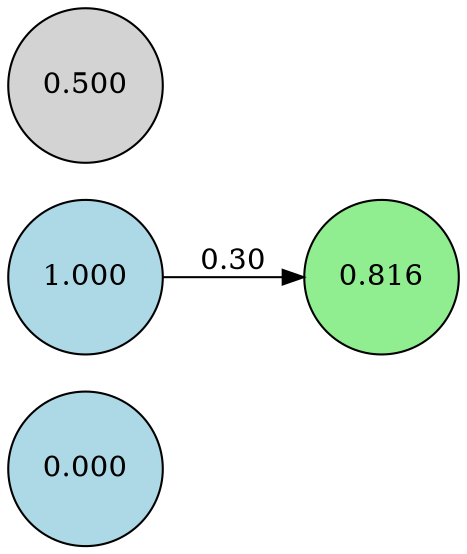 digraph neat {
  rankdir=LR;
  node [shape=circle];
  node0 [label="0.000", style=filled, fillcolor=lightblue];
  node1 [label="1.000", style=filled, fillcolor=lightblue];
  node124 [label="0.816", style=filled, fillcolor=lightgreen];
  node215 [label="0.500", style=filled, fillcolor=lightgray];
  node1 -> node124 [label="0.30"];
}
